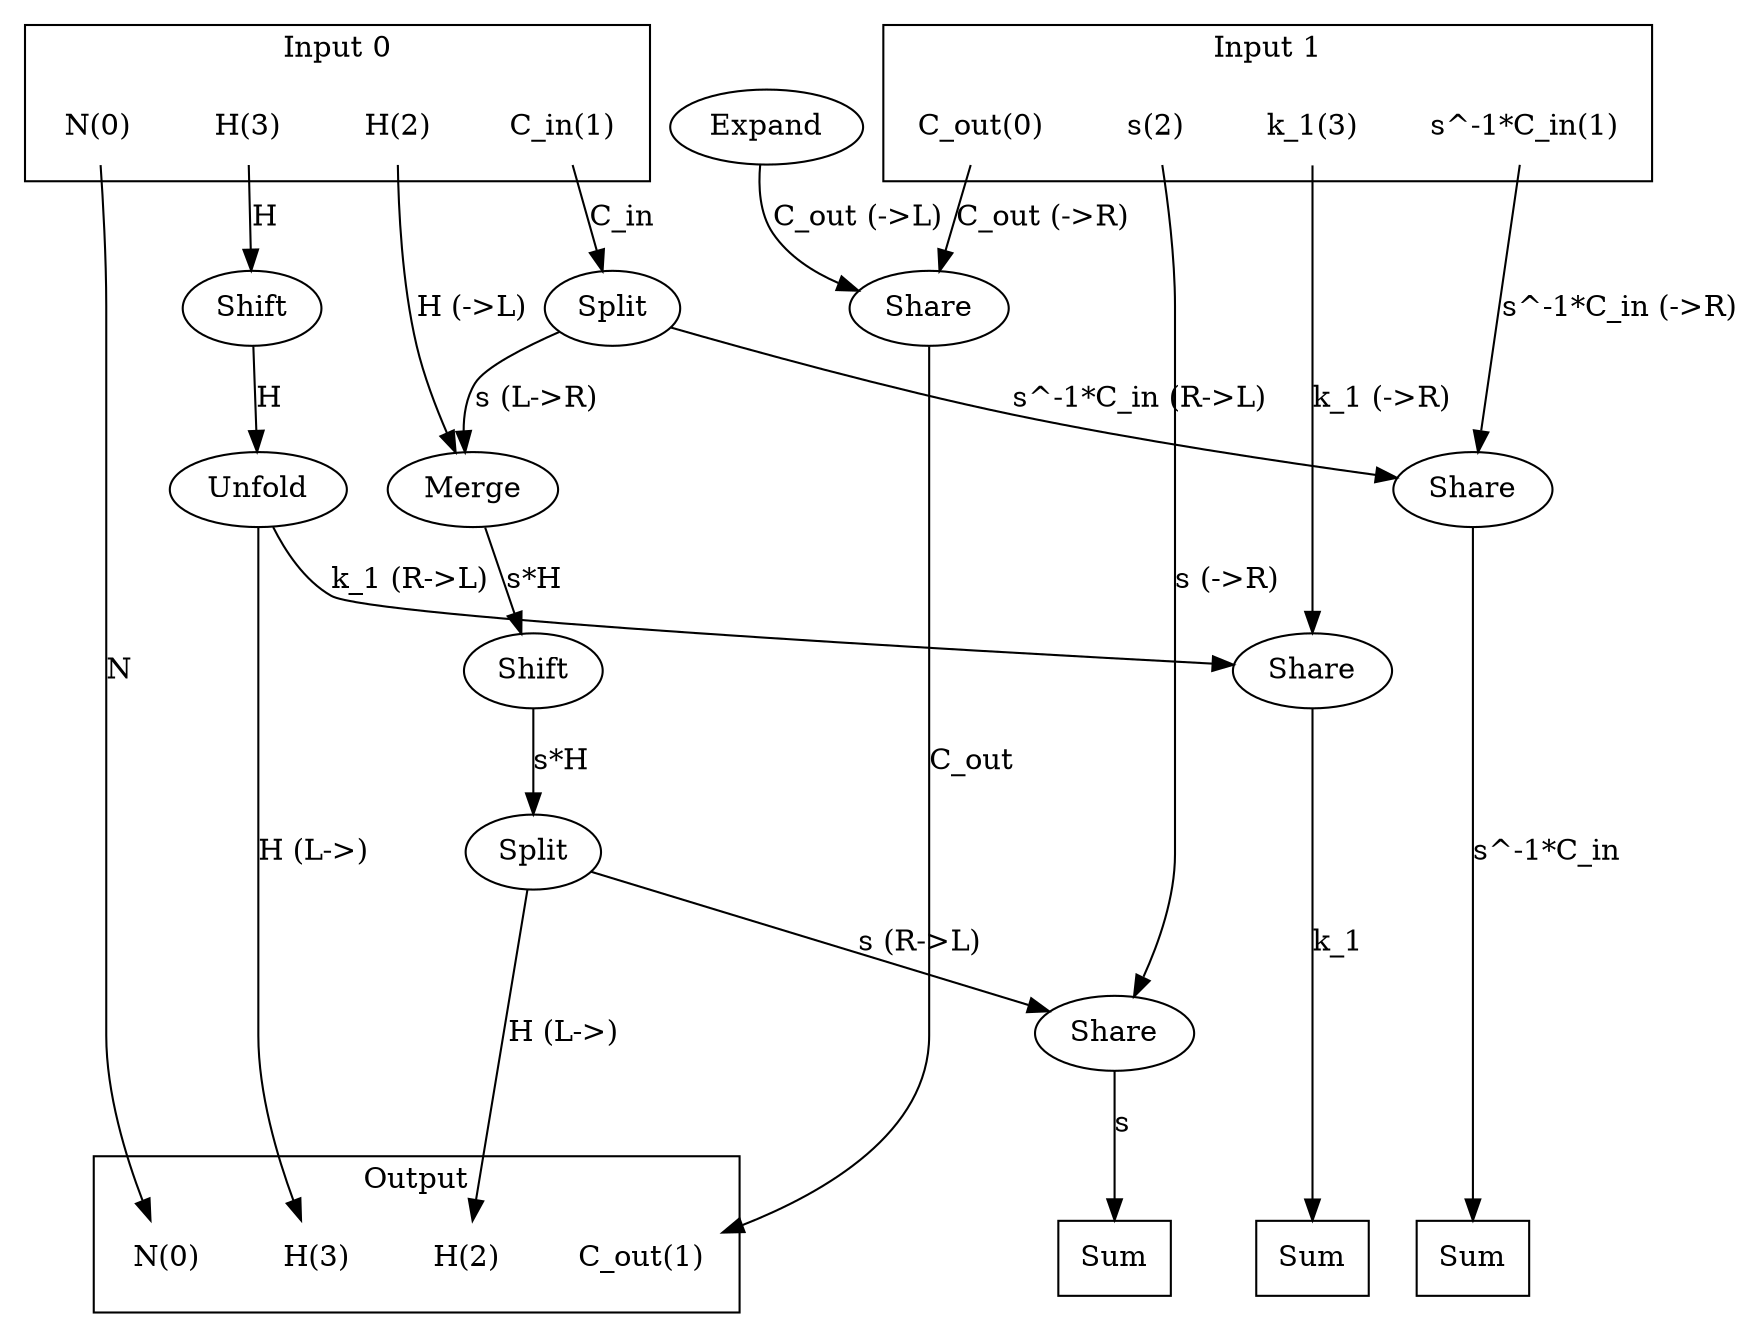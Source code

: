 digraph kernel_generated {
newrank = true;
op_0x55dcca86dfa0 [label="Shift"];
op_0x55dcca86e030 [label="Shift"];
op_0x55dcd9672a00 [label="Share"];
op_0x55dcd9672a50 [label="Share"];
op_0x55dcd9672af0 [label="Share"];
op_0x55dcd9672cd0 [label="Share"];
op_0x55dcd9672ed8 [label="Expand"];
op_0x55dcd9680600 [label="Unfold"];
op_0x55dcd96cd050 [label="Split"];
op_0x55dcd96cd5f0 [label="Split"];
op_0x55dcd972be70 [label="Merge"];
reduce_0x7f8754004ce8 [label="Sum", shape=box];
reduce_0x7f8754003a98 [label="Sum", shape=box];
reduce_0x7f8754007440 [label="Sum", shape=box];
subgraph cluster_out {
label = "Output";
out_0 [label="N(0)", shape=none];
out_1 [label="C_out(1)", shape=none];
out_2 [label="H(2)", shape=none];
out_3 [label="H(3)", shape=none];
}
{ rank = same;
reduce_0x7f8754004ce8;
reduce_0x7f8754003a98;
reduce_0x7f8754007440;
out_0;
out_1;
out_2;
out_3;
}
subgraph cluster_in_0 {
label = "Input 0";
in_0_0 [label="N(0)", shape=none];
in_0_1 [label="C_in(1)", shape=none];
in_0_2 [label="H(2)", shape=none];
in_0_3 [label="H(3)", shape=none];
}
subgraph cluster_in_1 {
label = "Input 1";
in_1_0 [label="C_out(0)", shape=none];
in_1_1 [label="s^-1*C_in(1)", shape=none];
in_1_2 [label="s(2)", shape=none];
in_1_3 [label="k_1(3)", shape=none];
}
{ rank = same;
in_0_0;
in_0_1;
in_0_2;
in_0_3;
in_1_0;
in_1_1;
in_1_2;
in_1_3;
}
in_0_0 -> out_0 [label="N"];
in_0_1 -> op_0x55dcd96cd5f0 [label="C_in"];
in_0_2 -> op_0x55dcd972be70 [label="H (->L)"];
in_0_3 -> op_0x55dcca86dfa0 [label="H"];
in_1_0 -> op_0x55dcd9672a00 [label="C_out (->R)"];
in_1_1 -> op_0x55dcd9672cd0 [label="s^-1*C_in (->R)"];
in_1_2 -> op_0x55dcd9672a50 [label="s (->R)"];
in_1_3 -> op_0x55dcd9672af0 [label="k_1 (->R)"];
op_0x55dcd9672a00 -> out_1 [label="C_out"];
op_0x55dcd96cd050 -> out_2 [label="H (L->)"];
op_0x55dcd9680600 -> out_3 [label="H (L->)"];
op_0x55dcd972be70 -> op_0x55dcca86e030 [label="s*H"];
op_0x55dcd9672ed8 -> op_0x55dcd9672a00 [label="C_out (->L)"];
op_0x55dcd96cd050 -> op_0x55dcd9672a50 [label="s (R->L)"];
op_0x55dcd9680600 -> op_0x55dcd9672af0 [label="k_1 (R->L)"];
op_0x55dcd96cd5f0 -> op_0x55dcd9672cd0 [label="s^-1*C_in (R->L)"];
op_0x55dcca86dfa0 -> op_0x55dcd9680600 [label="H"];
op_0x55dcca86e030 -> op_0x55dcd96cd050 [label="s*H"];
op_0x55dcd96cd5f0 -> op_0x55dcd972be70 [label="s (L->R)"];
op_0x55dcd9672af0 -> reduce_0x7f8754003a98 [label="k_1"];
op_0x55dcd9672a50 -> reduce_0x7f8754004ce8 [label="s"];
op_0x55dcd9672cd0 -> reduce_0x7f8754007440 [label="s^-1*C_in"];
}
